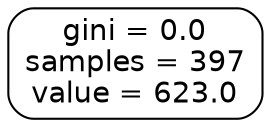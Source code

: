 digraph Tree {
node [shape=box, style="rounded", color="black", fontname=helvetica] ;
edge [fontname=helvetica] ;
0 [label="gini = 0.0\nsamples = 397\nvalue = 623.0"] ;
}